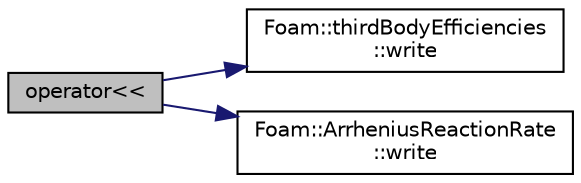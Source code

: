 digraph "operator&lt;&lt;"
{
  bgcolor="transparent";
  edge [fontname="Helvetica",fontsize="10",labelfontname="Helvetica",labelfontsize="10"];
  node [fontname="Helvetica",fontsize="10",shape=record];
  rankdir="LR";
  Node1 [label="operator\<\<",height=0.2,width=0.4,color="black", fillcolor="grey75", style="filled" fontcolor="black"];
  Node1 -> Node2 [color="midnightblue",fontsize="10",style="solid",fontname="Helvetica"];
  Node2 [label="Foam::thirdBodyEfficiencies\l::write",height=0.2,width=0.4,color="black",URL="$classFoam_1_1thirdBodyEfficiencies.html#a4bc86b48333705e13add9de0db8eebd3",tooltip="Write to stream. "];
  Node1 -> Node3 [color="midnightblue",fontsize="10",style="solid",fontname="Helvetica"];
  Node3 [label="Foam::ArrheniusReactionRate\l::write",height=0.2,width=0.4,color="black",URL="$classFoam_1_1ArrheniusReactionRate.html#a4bc86b48333705e13add9de0db8eebd3",tooltip="Write to stream. "];
}
